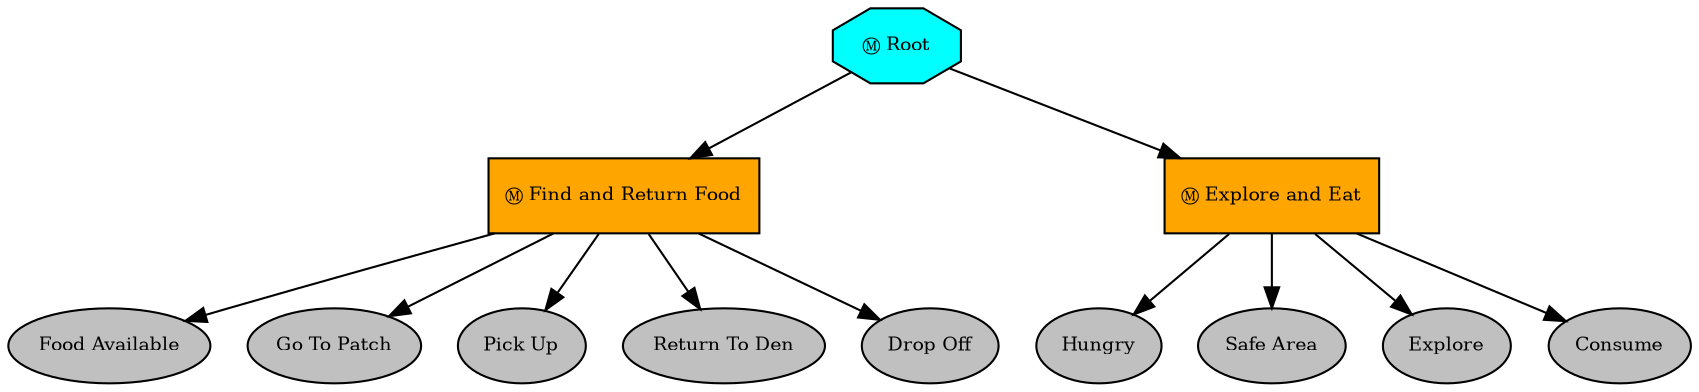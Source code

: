 digraph pastafarianism {
ordering=out;
graph [fontname="times-roman"];
node [fontname="times-roman"];
edge [fontname="times-roman"];
Root [label="Ⓜ Root", shape=octagon, style=filled, fillcolor=cyan, fontsize=9, fontcolor=black];
"Find and Return Food" [label="Ⓜ Find and Return Food", shape=box, style=filled, fillcolor=orange, fontsize=9, fontcolor=black];
Root -> "Find and Return Food";
"Food Available" [label="Food Available", shape=ellipse, style=filled, fillcolor=gray, fontsize=9, fontcolor=black];
"Find and Return Food" -> "Food Available";
"Go To Patch" [label="Go To Patch", shape=ellipse, style=filled, fillcolor=gray, fontsize=9, fontcolor=black];
"Find and Return Food" -> "Go To Patch";
"Pick Up" [label="Pick Up", shape=ellipse, style=filled, fillcolor=gray, fontsize=9, fontcolor=black];
"Find and Return Food" -> "Pick Up";
"Return To Den" [label="Return To Den", shape=ellipse, style=filled, fillcolor=gray, fontsize=9, fontcolor=black];
"Find and Return Food" -> "Return To Den";
"Drop Off" [label="Drop Off", shape=ellipse, style=filled, fillcolor=gray, fontsize=9, fontcolor=black];
"Find and Return Food" -> "Drop Off";
"Explore and Eat" [label="Ⓜ Explore and Eat", shape=box, style=filled, fillcolor=orange, fontsize=9, fontcolor=black];
Root -> "Explore and Eat";
Hungry [label=Hungry, shape=ellipse, style=filled, fillcolor=gray, fontsize=9, fontcolor=black];
"Explore and Eat" -> Hungry;
"Safe Area" [label="Safe Area", shape=ellipse, style=filled, fillcolor=gray, fontsize=9, fontcolor=black];
"Explore and Eat" -> "Safe Area";
Explore [label=Explore, shape=ellipse, style=filled, fillcolor=gray, fontsize=9, fontcolor=black];
"Explore and Eat" -> Explore;
Consume [label=Consume, shape=ellipse, style=filled, fillcolor=gray, fontsize=9, fontcolor=black];
"Explore and Eat" -> Consume;
}

